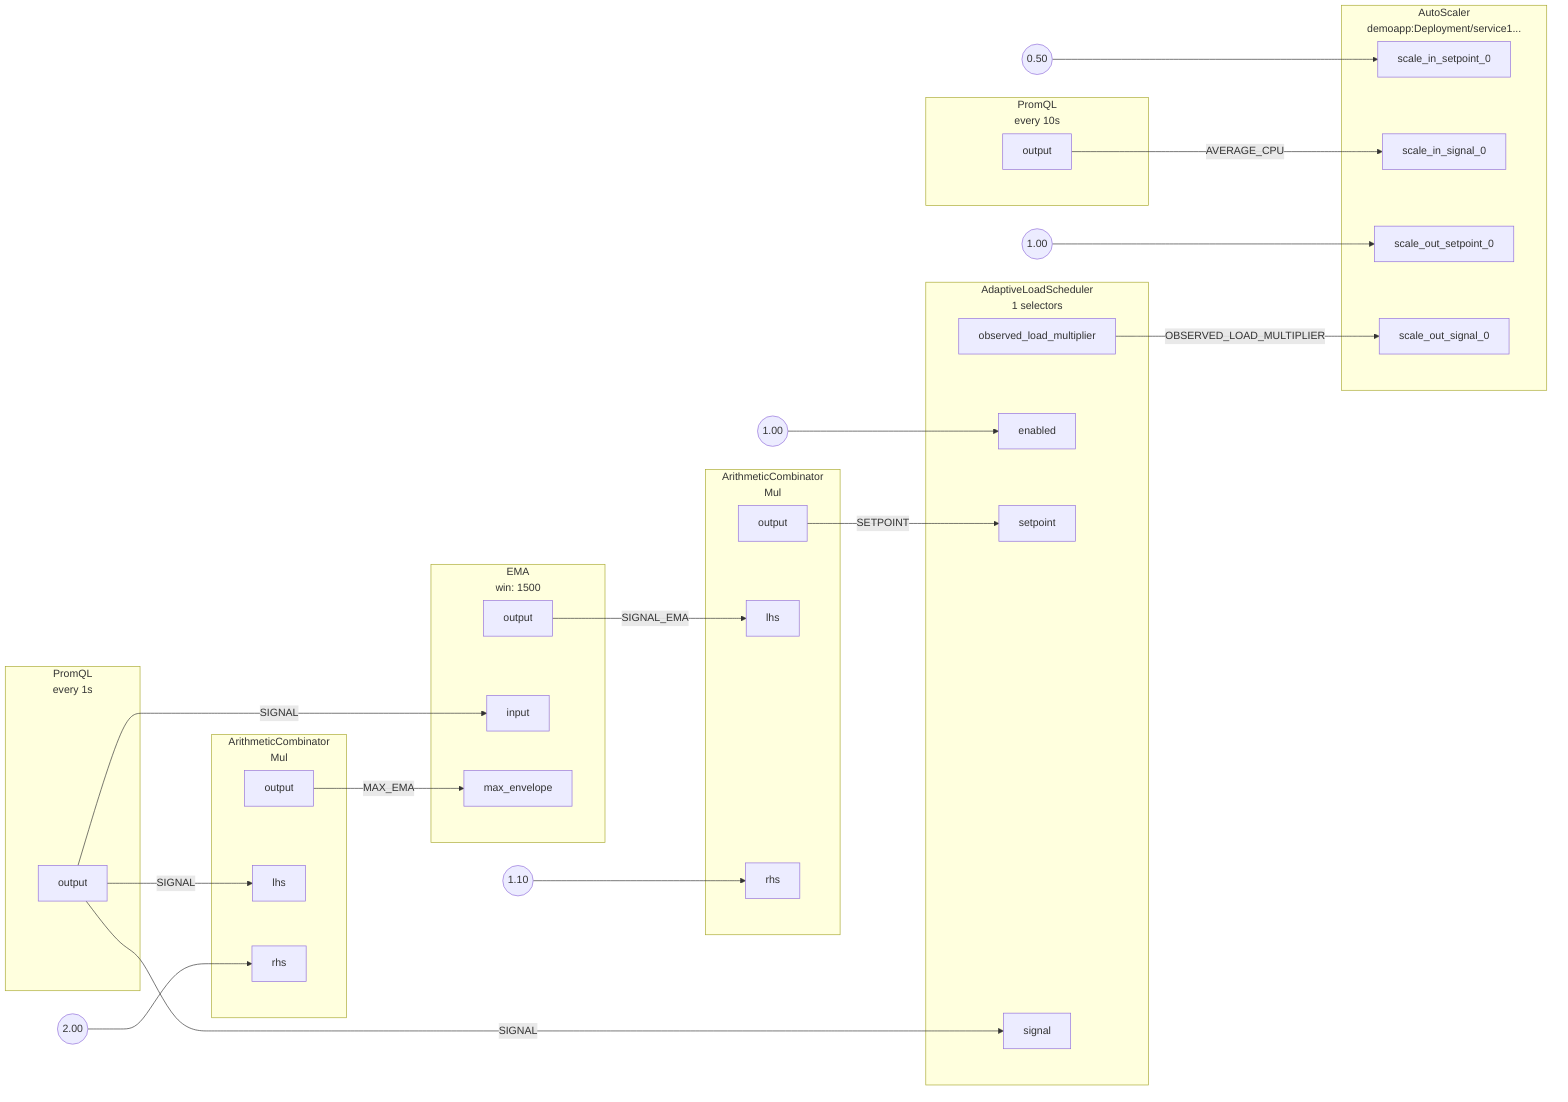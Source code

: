 flowchart LR
subgraph root.0[<center>AdaptiveLoadScheduler<br/>1 selectors</center>]
subgraph root.0_inports[ ]
style root.0_inports fill:none,stroke:none
root.0enabled[enabled]
root.0setpoint[setpoint]
root.0signal[signal]
end
subgraph root.0_outports[ ]
style root.0_outports fill:none,stroke:none
root.0observed_load_multiplier[observed_load_multiplier]
end
end
root.0_enabled_FakeConstantout((1.00))
subgraph root.1[<center>PromQL<br/>every 10s</center>]
subgraph root.1_outports[ ]
style root.1_outports fill:none,stroke:none
root.1output[output]
end
end
subgraph root.2[<center>AutoScaler<br/>demoapp:Deployment/service1...</center>]
subgraph root.2_inports[ ]
style root.2_inports fill:none,stroke:none
root.2scale_in_setpoint_0[scale_in_setpoint_0]
root.2scale_in_signal_0[scale_in_signal_0]
root.2scale_out_setpoint_0[scale_out_setpoint_0]
root.2scale_out_signal_0[scale_out_signal_0]
end
end
root.2_scale_in_setpoint_0_FakeConstantout((0.50))
root.2_scale_out_setpoint_0_FakeConstantout((1.00))
subgraph root.3[<center>PromQL<br/>every 1s</center>]
subgraph root.3_outports[ ]
style root.3_outports fill:none,stroke:none
root.3output[output]
end
end
subgraph root.4[<center>ArithmeticCombinator<br/>Mul</center>]
subgraph root.4_inports[ ]
style root.4_inports fill:none,stroke:none
root.4lhs[lhs]
root.4rhs[rhs]
end
subgraph root.4_outports[ ]
style root.4_outports fill:none,stroke:none
root.4output[output]
end
end
root.4_rhs_FakeConstantout((2.00))
subgraph root.5[<center>ArithmeticCombinator<br/>Mul</center>]
subgraph root.5_inports[ ]
style root.5_inports fill:none,stroke:none
root.5lhs[lhs]
root.5rhs[rhs]
end
subgraph root.5_outports[ ]
style root.5_outports fill:none,stroke:none
root.5output[output]
end
end
root.5_rhs_FakeConstantout((1.10))
subgraph root.6[<center>EMA<br/>win: 1500</center>]
subgraph root.6_inports[ ]
style root.6_inports fill:none,stroke:none
root.6input[input]
root.6max_envelope[max_envelope]
end
subgraph root.6_outports[ ]
style root.6_outports fill:none,stroke:none
root.6output[output]
end
end
root.0_enabled_FakeConstantout --> root.0enabled
root.0observed_load_multiplier --> |OBSERVED_LOAD_MULTIPLIER| root.2scale_out_signal_0
root.1output --> |AVERAGE_CPU| root.2scale_in_signal_0
root.2_scale_in_setpoint_0_FakeConstantout --> root.2scale_in_setpoint_0
root.2_scale_out_setpoint_0_FakeConstantout --> root.2scale_out_setpoint_0
root.3output --> |SIGNAL| root.0signal
root.3output --> |SIGNAL| root.4lhs
root.3output --> |SIGNAL| root.6input
root.4output --> |MAX_EMA| root.6max_envelope
root.4_rhs_FakeConstantout --> root.4rhs
root.5output --> |SETPOINT| root.0setpoint
root.5_rhs_FakeConstantout --> root.5rhs
root.6output --> |SIGNAL_EMA| root.5lhs
